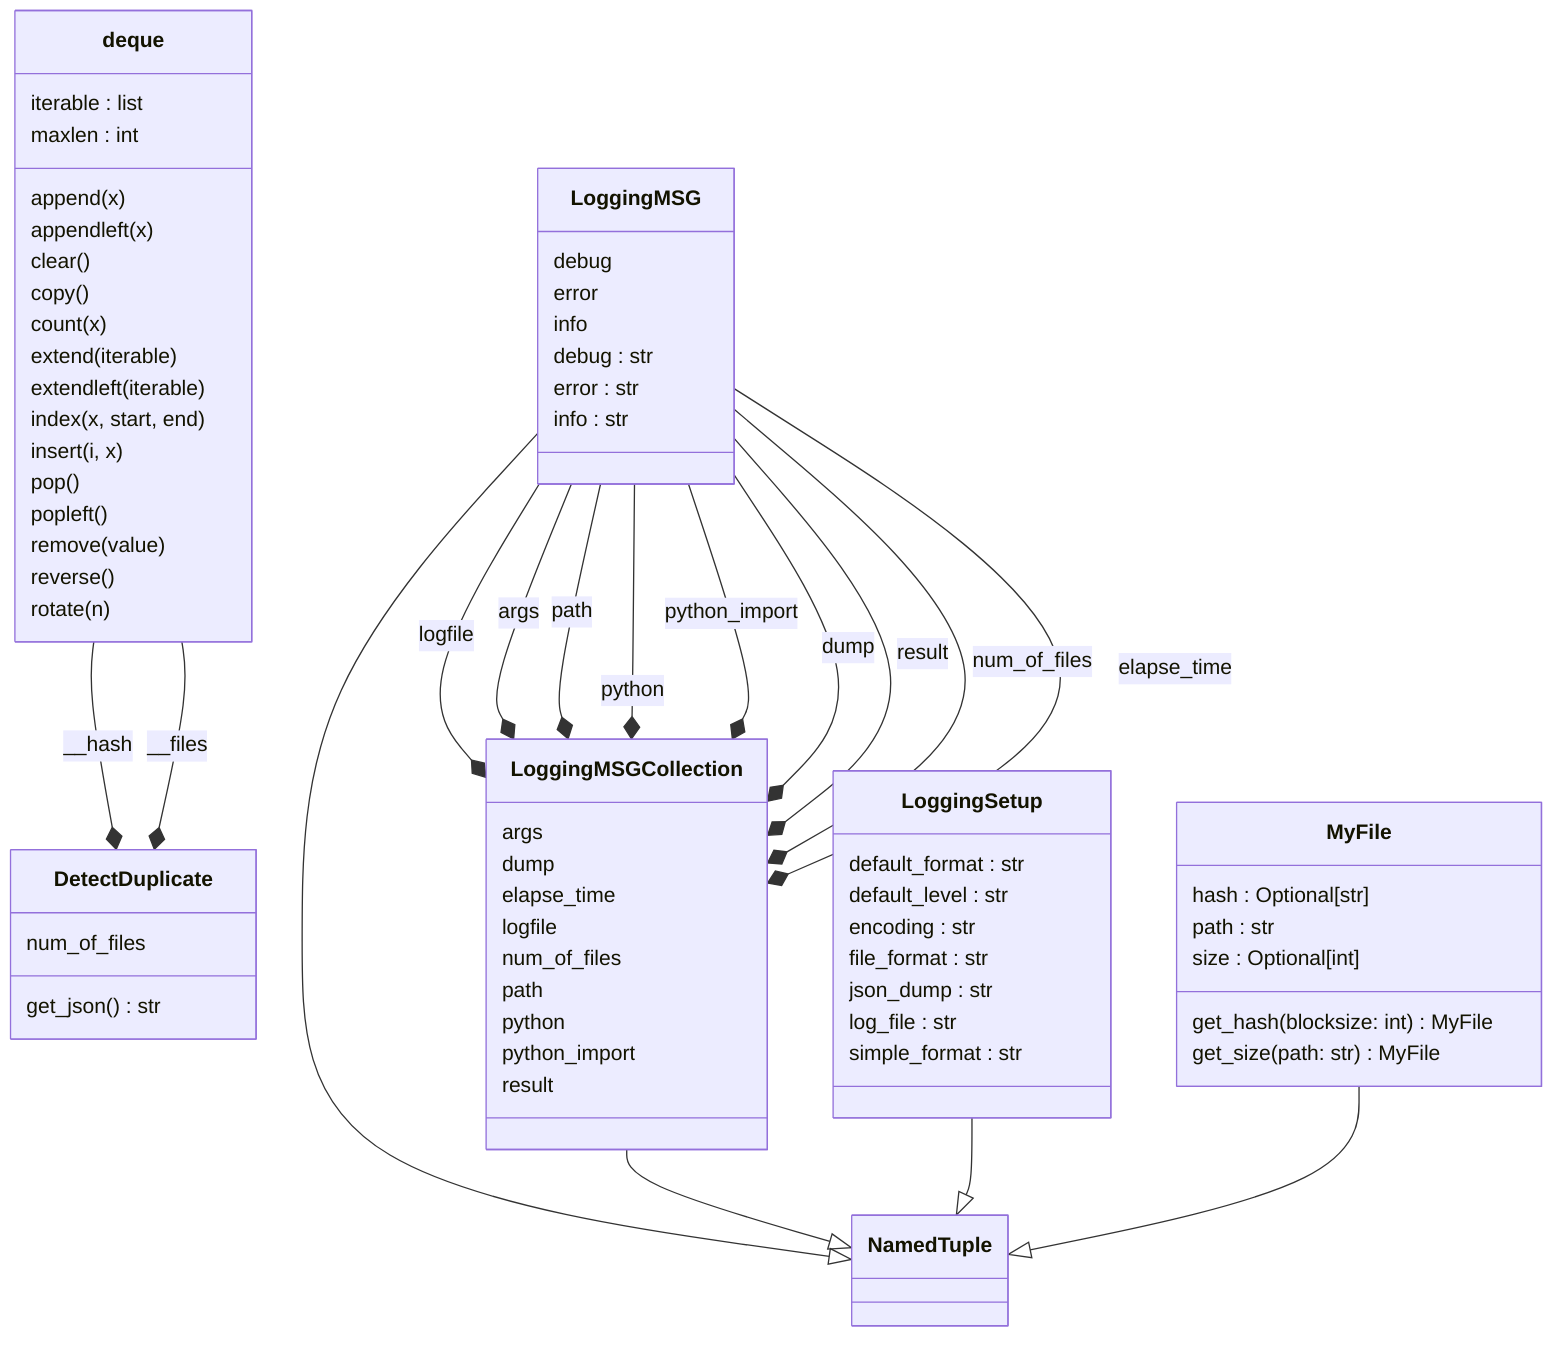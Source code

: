classDiagram
  class LoggingMSG {
    debug
    error
    info
  }
  class deque {
    iterable : list
    maxlen : int
    append(x)
    appendleft(x)
    clear()
    copy()
    count(x)
    extend(iterable)
    extendleft(iterable)
    index(x, start, end)
    insert(i, x)
    pop()
    popleft()
    remove(value)
    reverse()
    rotate(n)
  }
  class DetectDuplicate {
    num_of_files
    get_json() str
  }
  class LoggingMSG {
    debug : str
    error : str
    info : str
  }
  class LoggingMSGCollection {
    args
    dump
    elapse_time
    logfile
    num_of_files
    path
    python
    python_import
    result
  }
  class LoggingSetup {
    default_format : str
    default_level : str
    encoding : str
    file_format : str
    json_dump : str
    log_file : str
    simple_format : str
  }
  class MyFile {
    hash : Optional[str]
    path : str
    size : Optional[int]
    get_hash(blocksize: int) MyFile
    get_size(path: str) MyFile
  }
  class NamedTuple {
  }
  LoggingMSG --|> NamedTuple
  LoggingMSGCollection --|> NamedTuple
  LoggingSetup --|> NamedTuple
  MyFile --|> NamedTuple
  LoggingMSG --* LoggingMSGCollection : logfile
  LoggingMSG --* LoggingMSGCollection : args
  LoggingMSG --* LoggingMSGCollection : path
  LoggingMSG --* LoggingMSGCollection : python
  LoggingMSG --* LoggingMSGCollection : python_import
  LoggingMSG --* LoggingMSGCollection : dump
  LoggingMSG --* LoggingMSGCollection : result
  LoggingMSG --* LoggingMSGCollection : num_of_files
  LoggingMSG --* LoggingMSGCollection : elapse_time
  deque --* DetectDuplicate : __hash
  deque --* DetectDuplicate : __files